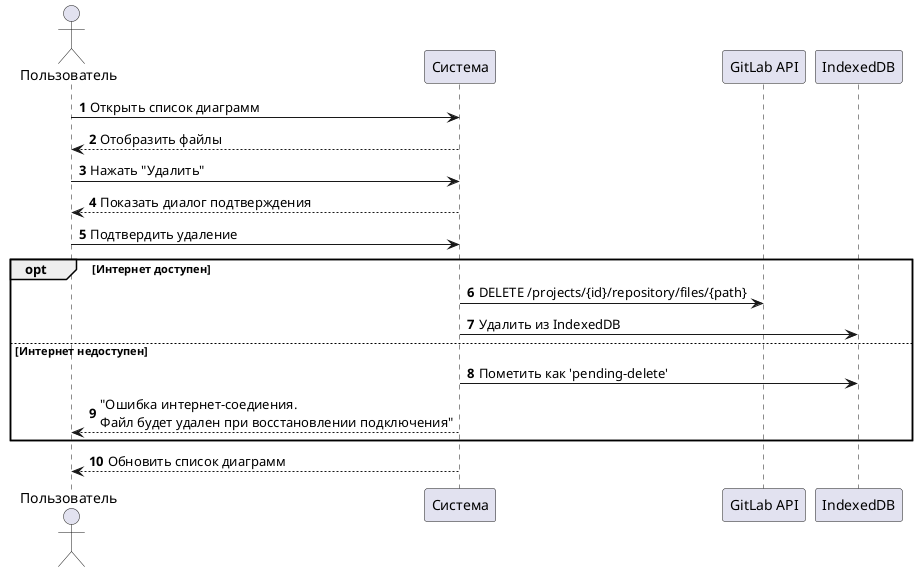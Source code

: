 @startuml
autonumber
actor "Пользователь" as User
participant "Система" as System
participant "GitLab API" as GitLab
participant "IndexedDB" as DB

User -> System : Открыть список диаграмм
System --> User : Отобразить файлы

User -> System : Нажать "Удалить"
System --> User : Показать диалог подтверждения

User -> System : Подтвердить удаление
opt Интернет доступен
    System -> GitLab : DELETE /projects/{id}/repository/files/{path}
    System -> DB : Удалить из IndexedDB
else Интернет недоступен
    System -> DB : Пометить как 'pending-delete'
    System --> User : "Ошибка интернет-соедиения. \nФайл будет удален при восстановлении подключения"
end

System --> User : Обновить список диаграмм
@enduml